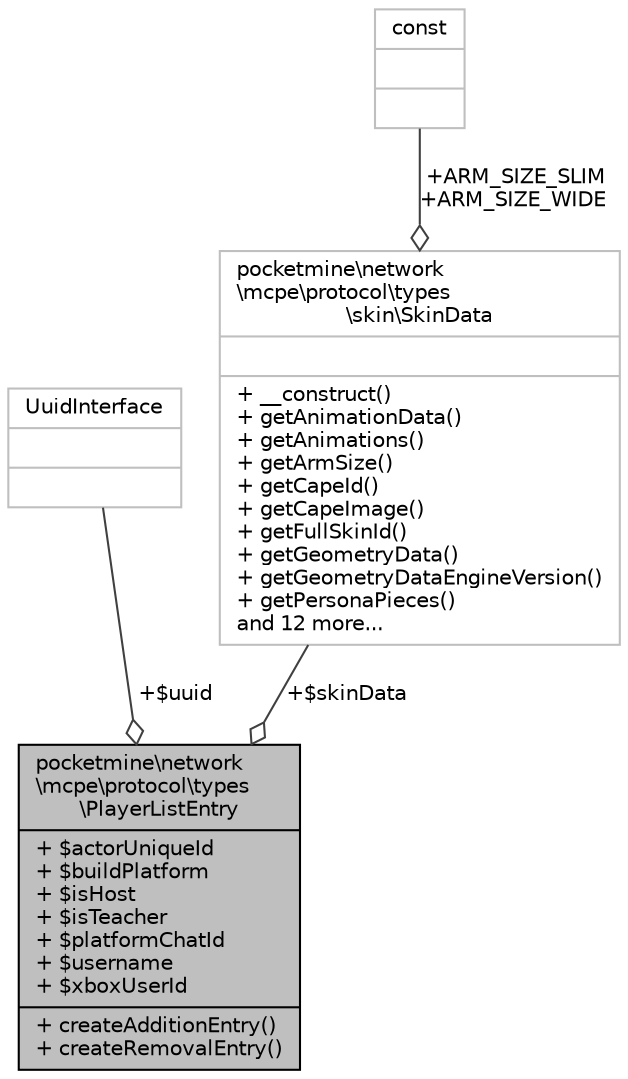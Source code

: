 digraph "pocketmine\network\mcpe\protocol\types\PlayerListEntry"
{
 // INTERACTIVE_SVG=YES
 // LATEX_PDF_SIZE
  edge [fontname="Helvetica",fontsize="10",labelfontname="Helvetica",labelfontsize="10"];
  node [fontname="Helvetica",fontsize="10",shape=record];
  Node1 [label="{pocketmine\\network\l\\mcpe\\protocol\\types\l\\PlayerListEntry\n|+ $actorUniqueId\l+ $buildPlatform\l+ $isHost\l+ $isTeacher\l+ $platformChatId\l+ $username\l+ $xboxUserId\l|+ createAdditionEntry()\l+ createRemovalEntry()\l}",height=0.2,width=0.4,color="black", fillcolor="grey75", style="filled", fontcolor="black",tooltip=" "];
  Node2 -> Node1 [color="grey25",fontsize="10",style="solid",label=" +$uuid" ,arrowhead="odiamond",fontname="Helvetica"];
  Node2 [label="{UuidInterface\n||}",height=0.2,width=0.4,color="grey75", fillcolor="white", style="filled",tooltip=" "];
  Node3 -> Node1 [color="grey25",fontsize="10",style="solid",label=" +$skinData" ,arrowhead="odiamond",fontname="Helvetica"];
  Node3 [label="{pocketmine\\network\l\\mcpe\\protocol\\types\l\\skin\\SkinData\n||+ __construct()\l+ getAnimationData()\l+ getAnimations()\l+ getArmSize()\l+ getCapeId()\l+ getCapeImage()\l+ getFullSkinId()\l+ getGeometryData()\l+ getGeometryDataEngineVersion()\l+ getPersonaPieces()\land 12 more...\l}",height=0.2,width=0.4,color="grey75", fillcolor="white", style="filled",URL="$d3/dce/classpocketmine_1_1network_1_1mcpe_1_1protocol_1_1types_1_1skin_1_1_skin_data.html",tooltip=" "];
  Node4 -> Node3 [color="grey25",fontsize="10",style="solid",label=" +ARM_SIZE_SLIM\n+ARM_SIZE_WIDE" ,arrowhead="odiamond",fontname="Helvetica"];
  Node4 [label="{const\n||}",height=0.2,width=0.4,color="grey75", fillcolor="white", style="filled",tooltip=" "];
}
